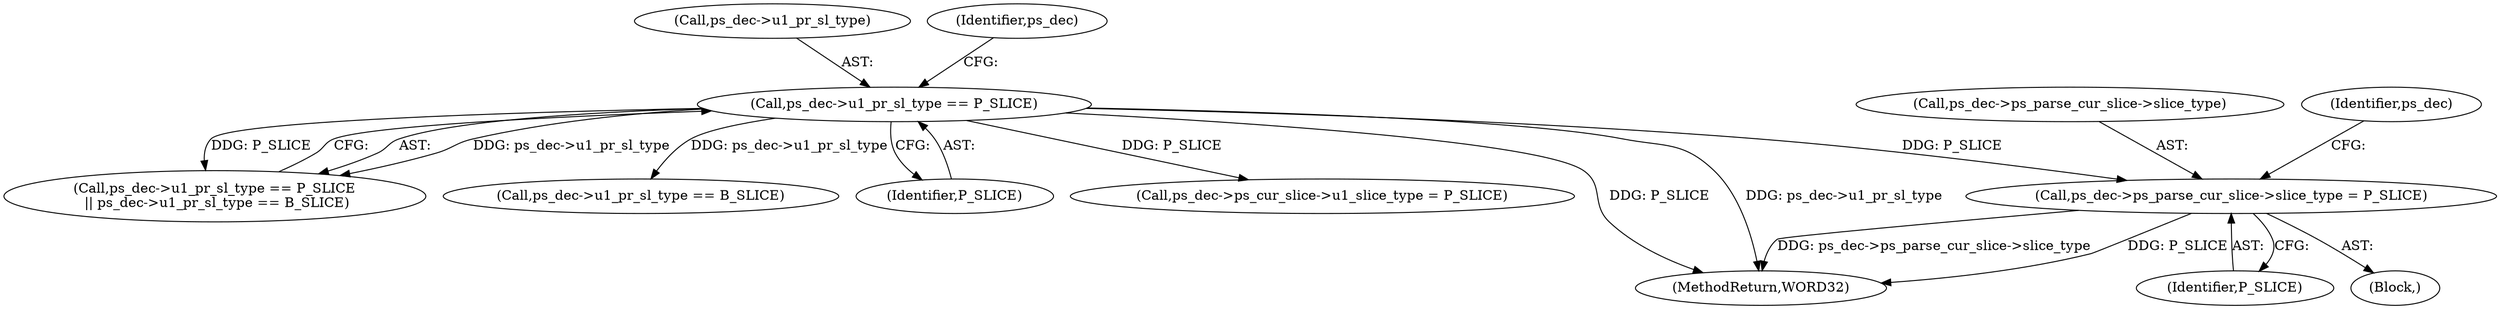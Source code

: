 digraph "0_Android_d4841f1161bdb5e13cb19e81af42437a634dd6ef@pointer" {
"1000941" [label="(Call,ps_dec->ps_parse_cur_slice->slice_type = P_SLICE)"];
"1000615" [label="(Call,ps_dec->u1_pr_sl_type == P_SLICE)"];
"1001364" [label="(MethodReturn,WORD32)"];
"1000136" [label="(Block,)"];
"1000614" [label="(Call,ps_dec->u1_pr_sl_type == P_SLICE\n || ps_dec->u1_pr_sl_type == B_SLICE)"];
"1000616" [label="(Call,ps_dec->u1_pr_sl_type)"];
"1000622" [label="(Identifier,ps_dec)"];
"1000620" [label="(Call,ps_dec->u1_pr_sl_type == B_SLICE)"];
"1000950" [label="(Identifier,ps_dec)"];
"1000942" [label="(Call,ps_dec->ps_parse_cur_slice->slice_type)"];
"1000619" [label="(Identifier,P_SLICE)"];
"1000947" [label="(Identifier,P_SLICE)"];
"1000934" [label="(Call,ps_dec->ps_cur_slice->u1_slice_type = P_SLICE)"];
"1000941" [label="(Call,ps_dec->ps_parse_cur_slice->slice_type = P_SLICE)"];
"1000615" [label="(Call,ps_dec->u1_pr_sl_type == P_SLICE)"];
"1000941" -> "1000136"  [label="AST: "];
"1000941" -> "1000947"  [label="CFG: "];
"1000942" -> "1000941"  [label="AST: "];
"1000947" -> "1000941"  [label="AST: "];
"1000950" -> "1000941"  [label="CFG: "];
"1000941" -> "1001364"  [label="DDG: ps_dec->ps_parse_cur_slice->slice_type"];
"1000941" -> "1001364"  [label="DDG: P_SLICE"];
"1000615" -> "1000941"  [label="DDG: P_SLICE"];
"1000615" -> "1000614"  [label="AST: "];
"1000615" -> "1000619"  [label="CFG: "];
"1000616" -> "1000615"  [label="AST: "];
"1000619" -> "1000615"  [label="AST: "];
"1000622" -> "1000615"  [label="CFG: "];
"1000614" -> "1000615"  [label="CFG: "];
"1000615" -> "1001364"  [label="DDG: ps_dec->u1_pr_sl_type"];
"1000615" -> "1001364"  [label="DDG: P_SLICE"];
"1000615" -> "1000614"  [label="DDG: ps_dec->u1_pr_sl_type"];
"1000615" -> "1000614"  [label="DDG: P_SLICE"];
"1000615" -> "1000620"  [label="DDG: ps_dec->u1_pr_sl_type"];
"1000615" -> "1000934"  [label="DDG: P_SLICE"];
}
